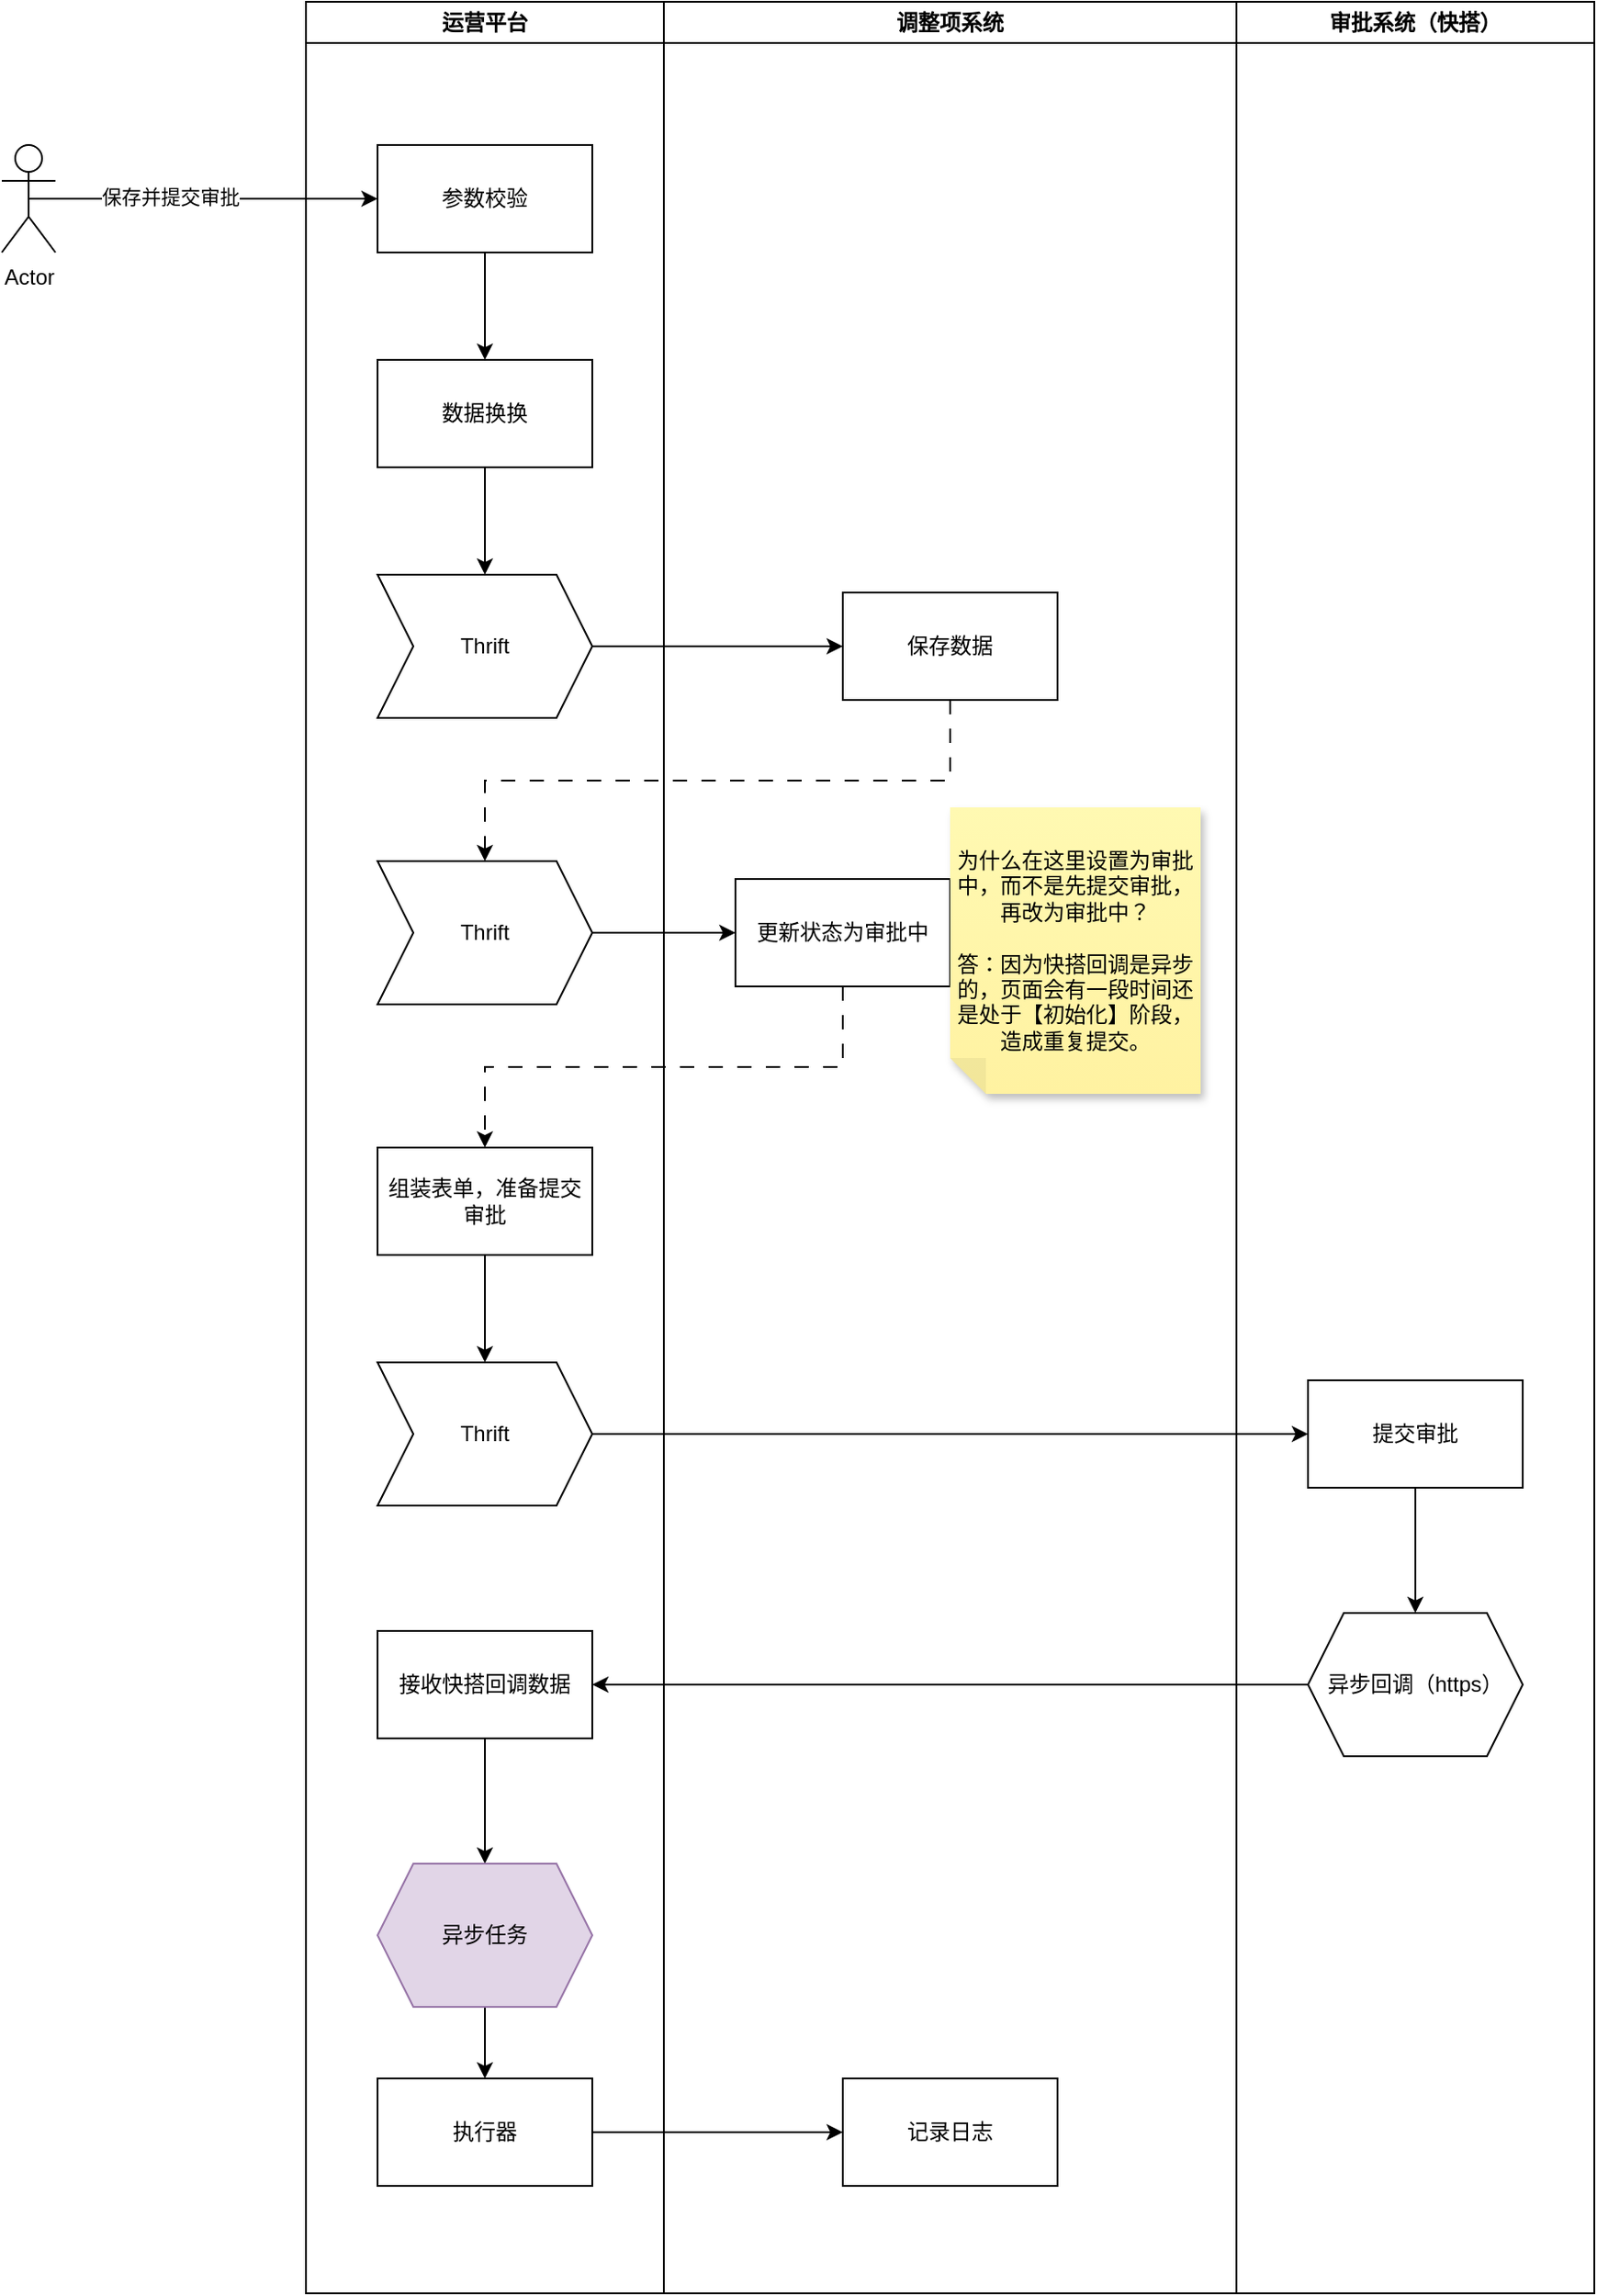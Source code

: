 <mxfile version="27.0.8">
  <diagram name="第 1 页" id="3eABUHyCKs2bz61vo5ZD">
    <mxGraphModel dx="2066" dy="1126" grid="1" gridSize="10" guides="1" tooltips="1" connect="1" arrows="1" fold="1" page="1" pageScale="1" pageWidth="827" pageHeight="1169" math="0" shadow="0">
      <root>
        <mxCell id="0" />
        <mxCell id="1" parent="0" />
        <mxCell id="ab5NvaaaieyLFnDCbvIF-1" value="运营平台" style="swimlane;whiteSpace=wrap;html=1;" vertex="1" parent="1">
          <mxGeometry x="720" y="540" width="200" height="1280" as="geometry" />
        </mxCell>
        <mxCell id="ab5NvaaaieyLFnDCbvIF-2" value="" style="edgeStyle=orthogonalEdgeStyle;rounded=0;orthogonalLoop=1;jettySize=auto;html=1;" edge="1" parent="ab5NvaaaieyLFnDCbvIF-1" source="ab5NvaaaieyLFnDCbvIF-3" target="ab5NvaaaieyLFnDCbvIF-6">
          <mxGeometry relative="1" as="geometry" />
        </mxCell>
        <mxCell id="ab5NvaaaieyLFnDCbvIF-3" value="参数校验" style="rounded=0;whiteSpace=wrap;html=1;" vertex="1" parent="ab5NvaaaieyLFnDCbvIF-1">
          <mxGeometry x="40" y="80" width="120" height="60" as="geometry" />
        </mxCell>
        <mxCell id="ab5NvaaaieyLFnDCbvIF-4" value="Thrift" style="shape=step;perimeter=stepPerimeter;whiteSpace=wrap;html=1;fixedSize=1;" vertex="1" parent="ab5NvaaaieyLFnDCbvIF-1">
          <mxGeometry x="40" y="320" width="120" height="80" as="geometry" />
        </mxCell>
        <mxCell id="ab5NvaaaieyLFnDCbvIF-5" style="edgeStyle=orthogonalEdgeStyle;rounded=0;orthogonalLoop=1;jettySize=auto;html=1;exitX=0.5;exitY=1;exitDx=0;exitDy=0;entryX=0.5;entryY=0;entryDx=0;entryDy=0;" edge="1" parent="ab5NvaaaieyLFnDCbvIF-1" source="ab5NvaaaieyLFnDCbvIF-6" target="ab5NvaaaieyLFnDCbvIF-4">
          <mxGeometry relative="1" as="geometry" />
        </mxCell>
        <mxCell id="ab5NvaaaieyLFnDCbvIF-6" value="数据换换" style="whiteSpace=wrap;html=1;rounded=0;" vertex="1" parent="ab5NvaaaieyLFnDCbvIF-1">
          <mxGeometry x="40" y="200" width="120" height="60" as="geometry" />
        </mxCell>
        <mxCell id="ab5NvaaaieyLFnDCbvIF-7" value="Thrift" style="shape=step;perimeter=stepPerimeter;whiteSpace=wrap;html=1;fixedSize=1;" vertex="1" parent="ab5NvaaaieyLFnDCbvIF-1">
          <mxGeometry x="40" y="480" width="120" height="80" as="geometry" />
        </mxCell>
        <mxCell id="ab5NvaaaieyLFnDCbvIF-8" style="edgeStyle=orthogonalEdgeStyle;rounded=0;orthogonalLoop=1;jettySize=auto;html=1;exitX=0.5;exitY=1;exitDx=0;exitDy=0;entryX=0.5;entryY=0;entryDx=0;entryDy=0;" edge="1" parent="ab5NvaaaieyLFnDCbvIF-1" source="ab5NvaaaieyLFnDCbvIF-9" target="ab5NvaaaieyLFnDCbvIF-10">
          <mxGeometry relative="1" as="geometry" />
        </mxCell>
        <mxCell id="ab5NvaaaieyLFnDCbvIF-9" value="组装表单，准备提交审批" style="rounded=0;whiteSpace=wrap;html=1;" vertex="1" parent="ab5NvaaaieyLFnDCbvIF-1">
          <mxGeometry x="40" y="640" width="120" height="60" as="geometry" />
        </mxCell>
        <mxCell id="ab5NvaaaieyLFnDCbvIF-10" value="Thrift" style="shape=step;perimeter=stepPerimeter;whiteSpace=wrap;html=1;fixedSize=1;" vertex="1" parent="ab5NvaaaieyLFnDCbvIF-1">
          <mxGeometry x="40" y="760" width="120" height="80" as="geometry" />
        </mxCell>
        <mxCell id="ab5NvaaaieyLFnDCbvIF-11" value="" style="edgeStyle=orthogonalEdgeStyle;rounded=0;orthogonalLoop=1;jettySize=auto;html=1;" edge="1" parent="ab5NvaaaieyLFnDCbvIF-1" source="ab5NvaaaieyLFnDCbvIF-12" target="ab5NvaaaieyLFnDCbvIF-14">
          <mxGeometry relative="1" as="geometry" />
        </mxCell>
        <mxCell id="ab5NvaaaieyLFnDCbvIF-12" value="接收快搭回调数据" style="rounded=0;whiteSpace=wrap;html=1;" vertex="1" parent="ab5NvaaaieyLFnDCbvIF-1">
          <mxGeometry x="40" y="910" width="120" height="60" as="geometry" />
        </mxCell>
        <mxCell id="ab5NvaaaieyLFnDCbvIF-13" value="" style="edgeStyle=orthogonalEdgeStyle;rounded=0;orthogonalLoop=1;jettySize=auto;html=1;" edge="1" parent="ab5NvaaaieyLFnDCbvIF-1" source="ab5NvaaaieyLFnDCbvIF-14" target="ab5NvaaaieyLFnDCbvIF-15">
          <mxGeometry relative="1" as="geometry" />
        </mxCell>
        <mxCell id="ab5NvaaaieyLFnDCbvIF-14" value="异步任务" style="shape=hexagon;perimeter=hexagonPerimeter2;whiteSpace=wrap;html=1;fixedSize=1;rounded=0;fillColor=#e1d5e7;strokeColor=#9673a6;" vertex="1" parent="ab5NvaaaieyLFnDCbvIF-1">
          <mxGeometry x="40" y="1040" width="120" height="80" as="geometry" />
        </mxCell>
        <mxCell id="ab5NvaaaieyLFnDCbvIF-15" value="执行器" style="whiteSpace=wrap;html=1;rounded=0;" vertex="1" parent="ab5NvaaaieyLFnDCbvIF-1">
          <mxGeometry x="40" y="1160" width="120" height="60" as="geometry" />
        </mxCell>
        <mxCell id="ab5NvaaaieyLFnDCbvIF-16" value="调整项系统" style="swimlane;whiteSpace=wrap;html=1;" vertex="1" parent="1">
          <mxGeometry x="920" y="540" width="320" height="1280" as="geometry" />
        </mxCell>
        <mxCell id="ab5NvaaaieyLFnDCbvIF-17" value="保存数据" style="rounded=0;whiteSpace=wrap;html=1;" vertex="1" parent="ab5NvaaaieyLFnDCbvIF-16">
          <mxGeometry x="100" y="330" width="120" height="60" as="geometry" />
        </mxCell>
        <mxCell id="ab5NvaaaieyLFnDCbvIF-18" value="更新状态为审批中" style="whiteSpace=wrap;html=1;" vertex="1" parent="ab5NvaaaieyLFnDCbvIF-16">
          <mxGeometry x="40" y="490" width="120" height="60" as="geometry" />
        </mxCell>
        <mxCell id="ab5NvaaaieyLFnDCbvIF-19" value="为什么在这里设置为审批中，而不是先提交审批，再改为审批中？&lt;div&gt;&lt;br&gt;&lt;div&gt;答：因为快搭回调是异步的，页面会有一段时间还是处于【初始化】阶段，造成重复提交。&lt;/div&gt;&lt;/div&gt;" style="shape=note;whiteSpace=wrap;html=1;backgroundOutline=1;fontColor=#000000;darkOpacity=0.05;fillColor=#FFF9B2;strokeColor=none;fillStyle=solid;direction=west;gradientDirection=north;gradientColor=#FFF2A1;shadow=1;size=20;pointerEvents=1;" vertex="1" parent="ab5NvaaaieyLFnDCbvIF-16">
          <mxGeometry x="160" y="450" width="140" height="160" as="geometry" />
        </mxCell>
        <mxCell id="ab5NvaaaieyLFnDCbvIF-20" value="记录日志" style="whiteSpace=wrap;html=1;rounded=0;" vertex="1" parent="ab5NvaaaieyLFnDCbvIF-16">
          <mxGeometry x="100" y="1160" width="120" height="60" as="geometry" />
        </mxCell>
        <mxCell id="ab5NvaaaieyLFnDCbvIF-21" value="审批系统（快搭）" style="swimlane;whiteSpace=wrap;html=1;" vertex="1" parent="1">
          <mxGeometry x="1240" y="540" width="200" height="1280" as="geometry" />
        </mxCell>
        <mxCell id="ab5NvaaaieyLFnDCbvIF-22" value="" style="edgeStyle=orthogonalEdgeStyle;rounded=0;orthogonalLoop=1;jettySize=auto;html=1;" edge="1" parent="ab5NvaaaieyLFnDCbvIF-21" source="ab5NvaaaieyLFnDCbvIF-23" target="ab5NvaaaieyLFnDCbvIF-24">
          <mxGeometry relative="1" as="geometry" />
        </mxCell>
        <mxCell id="ab5NvaaaieyLFnDCbvIF-23" value="提交审批" style="rounded=0;whiteSpace=wrap;html=1;" vertex="1" parent="ab5NvaaaieyLFnDCbvIF-21">
          <mxGeometry x="40" y="770" width="120" height="60" as="geometry" />
        </mxCell>
        <mxCell id="ab5NvaaaieyLFnDCbvIF-24" value="异步回调（https）" style="shape=hexagon;perimeter=hexagonPerimeter2;whiteSpace=wrap;html=1;fixedSize=1;rounded=0;" vertex="1" parent="ab5NvaaaieyLFnDCbvIF-21">
          <mxGeometry x="40" y="900" width="120" height="80" as="geometry" />
        </mxCell>
        <mxCell id="ab5NvaaaieyLFnDCbvIF-25" style="edgeStyle=orthogonalEdgeStyle;rounded=0;orthogonalLoop=1;jettySize=auto;html=1;exitX=0.5;exitY=0.5;exitDx=0;exitDy=0;exitPerimeter=0;entryX=0;entryY=0.5;entryDx=0;entryDy=0;" edge="1" parent="1" source="ab5NvaaaieyLFnDCbvIF-27" target="ab5NvaaaieyLFnDCbvIF-3">
          <mxGeometry relative="1" as="geometry" />
        </mxCell>
        <mxCell id="ab5NvaaaieyLFnDCbvIF-26" value="保存并提交审批" style="edgeLabel;html=1;align=center;verticalAlign=middle;resizable=0;points=[];" vertex="1" connectable="0" parent="ab5NvaaaieyLFnDCbvIF-25">
          <mxGeometry x="-0.19" y="1" relative="1" as="geometry">
            <mxPoint as="offset" />
          </mxGeometry>
        </mxCell>
        <mxCell id="ab5NvaaaieyLFnDCbvIF-27" value="Actor" style="shape=umlActor;verticalLabelPosition=bottom;verticalAlign=top;html=1;outlineConnect=0;" vertex="1" parent="1">
          <mxGeometry x="550" y="620" width="30" height="60" as="geometry" />
        </mxCell>
        <mxCell id="ab5NvaaaieyLFnDCbvIF-28" style="edgeStyle=orthogonalEdgeStyle;rounded=0;orthogonalLoop=1;jettySize=auto;html=1;exitX=1;exitY=0.5;exitDx=0;exitDy=0;" edge="1" parent="1" source="ab5NvaaaieyLFnDCbvIF-4" target="ab5NvaaaieyLFnDCbvIF-17">
          <mxGeometry relative="1" as="geometry" />
        </mxCell>
        <mxCell id="ab5NvaaaieyLFnDCbvIF-29" style="edgeStyle=orthogonalEdgeStyle;rounded=0;orthogonalLoop=1;jettySize=auto;html=1;exitX=0.5;exitY=1;exitDx=0;exitDy=0;dashed=1;dashPattern=8 8;entryX=0.5;entryY=0;entryDx=0;entryDy=0;" edge="1" parent="1" source="ab5NvaaaieyLFnDCbvIF-17" target="ab5NvaaaieyLFnDCbvIF-7">
          <mxGeometry relative="1" as="geometry">
            <mxPoint x="820" y="1020" as="targetPoint" />
          </mxGeometry>
        </mxCell>
        <mxCell id="ab5NvaaaieyLFnDCbvIF-30" value="" style="edgeStyle=orthogonalEdgeStyle;rounded=0;orthogonalLoop=1;jettySize=auto;html=1;" edge="1" parent="1" source="ab5NvaaaieyLFnDCbvIF-7" target="ab5NvaaaieyLFnDCbvIF-18">
          <mxGeometry relative="1" as="geometry" />
        </mxCell>
        <mxCell id="ab5NvaaaieyLFnDCbvIF-31" style="edgeStyle=orthogonalEdgeStyle;rounded=0;orthogonalLoop=1;jettySize=auto;html=1;exitX=0.5;exitY=1;exitDx=0;exitDy=0;entryX=0.5;entryY=0;entryDx=0;entryDy=0;dashed=1;dashPattern=8 8;" edge="1" parent="1" source="ab5NvaaaieyLFnDCbvIF-18" target="ab5NvaaaieyLFnDCbvIF-9">
          <mxGeometry relative="1" as="geometry" />
        </mxCell>
        <mxCell id="ab5NvaaaieyLFnDCbvIF-32" style="edgeStyle=orthogonalEdgeStyle;rounded=0;orthogonalLoop=1;jettySize=auto;html=1;exitX=1;exitY=0.5;exitDx=0;exitDy=0;entryX=0;entryY=0.5;entryDx=0;entryDy=0;" edge="1" parent="1" source="ab5NvaaaieyLFnDCbvIF-10" target="ab5NvaaaieyLFnDCbvIF-23">
          <mxGeometry relative="1" as="geometry" />
        </mxCell>
        <mxCell id="ab5NvaaaieyLFnDCbvIF-33" style="edgeStyle=orthogonalEdgeStyle;rounded=0;orthogonalLoop=1;jettySize=auto;html=1;exitX=0;exitY=0.5;exitDx=0;exitDy=0;entryX=1;entryY=0.5;entryDx=0;entryDy=0;" edge="1" parent="1" source="ab5NvaaaieyLFnDCbvIF-24" target="ab5NvaaaieyLFnDCbvIF-12">
          <mxGeometry relative="1" as="geometry" />
        </mxCell>
        <mxCell id="ab5NvaaaieyLFnDCbvIF-34" style="edgeStyle=orthogonalEdgeStyle;rounded=0;orthogonalLoop=1;jettySize=auto;html=1;exitX=1;exitY=0.5;exitDx=0;exitDy=0;entryX=0;entryY=0.5;entryDx=0;entryDy=0;" edge="1" parent="1" source="ab5NvaaaieyLFnDCbvIF-15" target="ab5NvaaaieyLFnDCbvIF-20">
          <mxGeometry relative="1" as="geometry" />
        </mxCell>
      </root>
    </mxGraphModel>
  </diagram>
</mxfile>
